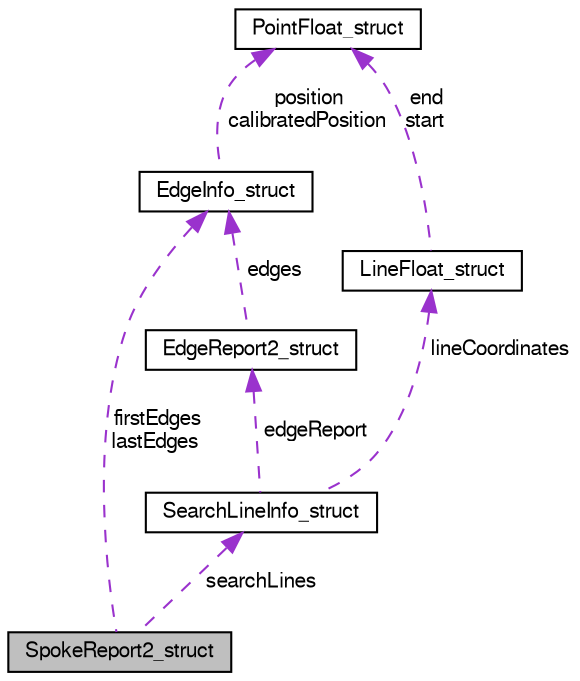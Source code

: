 digraph "SpokeReport2_struct"
{
  bgcolor="transparent";
  edge [fontname="FreeSans",fontsize="10",labelfontname="FreeSans",labelfontsize="10"];
  node [fontname="FreeSans",fontsize="10",shape=record];
  Node1 [label="SpokeReport2_struct",height=0.2,width=0.4,color="black", fillcolor="grey75", style="filled" fontcolor="black"];
  Node2 -> Node1 [dir="back",color="darkorchid3",fontsize="10",style="dashed",label=" searchLines" ,fontname="FreeSans"];
  Node2 [label="SearchLineInfo_struct",height=0.2,width=0.4,color="black",URL="$struct_search_line_info__struct.html"];
  Node3 -> Node2 [dir="back",color="darkorchid3",fontsize="10",style="dashed",label=" edgeReport" ,fontname="FreeSans"];
  Node3 [label="EdgeReport2_struct",height=0.2,width=0.4,color="black",URL="$struct_edge_report2__struct.html"];
  Node4 -> Node3 [dir="back",color="darkorchid3",fontsize="10",style="dashed",label=" edges" ,fontname="FreeSans"];
  Node4 [label="EdgeInfo_struct",height=0.2,width=0.4,color="black",URL="$struct_edge_info__struct.html"];
  Node5 -> Node4 [dir="back",color="darkorchid3",fontsize="10",style="dashed",label=" position\ncalibratedPosition" ,fontname="FreeSans"];
  Node5 [label="PointFloat_struct",height=0.2,width=0.4,color="black",URL="$struct_point_float__struct.html"];
  Node6 -> Node2 [dir="back",color="darkorchid3",fontsize="10",style="dashed",label=" lineCoordinates" ,fontname="FreeSans"];
  Node6 [label="LineFloat_struct",height=0.2,width=0.4,color="black",URL="$struct_line_float__struct.html"];
  Node5 -> Node6 [dir="back",color="darkorchid3",fontsize="10",style="dashed",label=" end\nstart" ,fontname="FreeSans"];
  Node4 -> Node1 [dir="back",color="darkorchid3",fontsize="10",style="dashed",label=" firstEdges\nlastEdges" ,fontname="FreeSans"];
}
